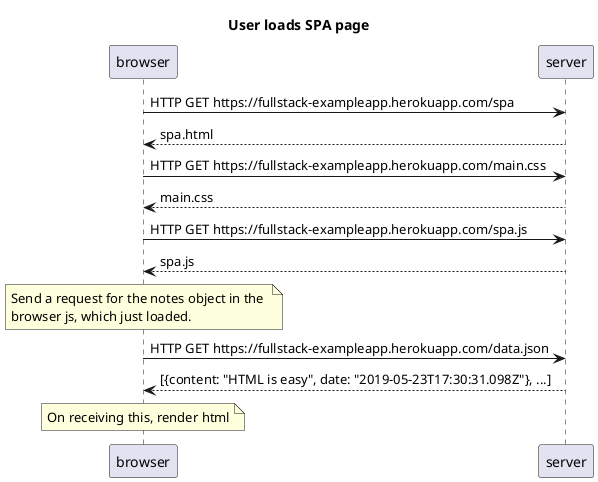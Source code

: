 @startuml sequence3
title User loads SPA page
participant browser
participant server
browser -> server : HTTP GET https://fullstack-exampleapp.herokuapp.com/spa
return spa.html
browser -> server : HTTP GET https://fullstack-exampleapp.herokuapp.com/main.css
return main.css
browser -> server : HTTP GET https://fullstack-exampleapp.herokuapp.com/spa.js
return spa.js
note over browser
  Send a request for the notes object in the 
  browser js, which just loaded.
end note
browser -> server : HTTP GET https://fullstack-exampleapp.herokuapp.com/data.json
return [{content: "HTML is easy", date: "2019-05-23T17:30:31.098Z"}, ...]
note over browser
  On receiving this, render html
end note
@enduml
